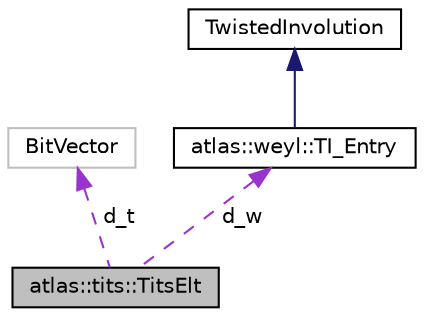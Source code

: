 digraph "atlas::tits::TitsElt"
{
  edge [fontname="Helvetica",fontsize="10",labelfontname="Helvetica",labelfontsize="10"];
  node [fontname="Helvetica",fontsize="10",shape=record];
  Node1 [label="atlas::tits::TitsElt",height=0.2,width=0.4,color="black", fillcolor="grey75", style="filled", fontcolor="black"];
  Node2 -> Node1 [dir="back",color="darkorchid3",fontsize="10",style="dashed",label=" d_t" ,fontname="Helvetica"];
  Node2 [label="BitVector",height=0.2,width=0.4,color="grey75", fillcolor="white", style="filled"];
  Node3 -> Node1 [dir="back",color="darkorchid3",fontsize="10",style="dashed",label=" d_w" ,fontname="Helvetica"];
  Node3 [label="atlas::weyl::TI_Entry",height=0.2,width=0.4,color="black", fillcolor="white", style="filled",URL="$structatlas_1_1weyl_1_1TI__Entry.html"];
  Node4 -> Node3 [dir="back",color="midnightblue",fontsize="10",style="solid",fontname="Helvetica"];
  Node4 [label="TwistedInvolution",height=0.2,width=0.4,color="black", fillcolor="white", style="filled",URL="$classatlas_1_1weyl_1_1WeylElt.html",tooltip="Element of a Weyl group. "];
}
